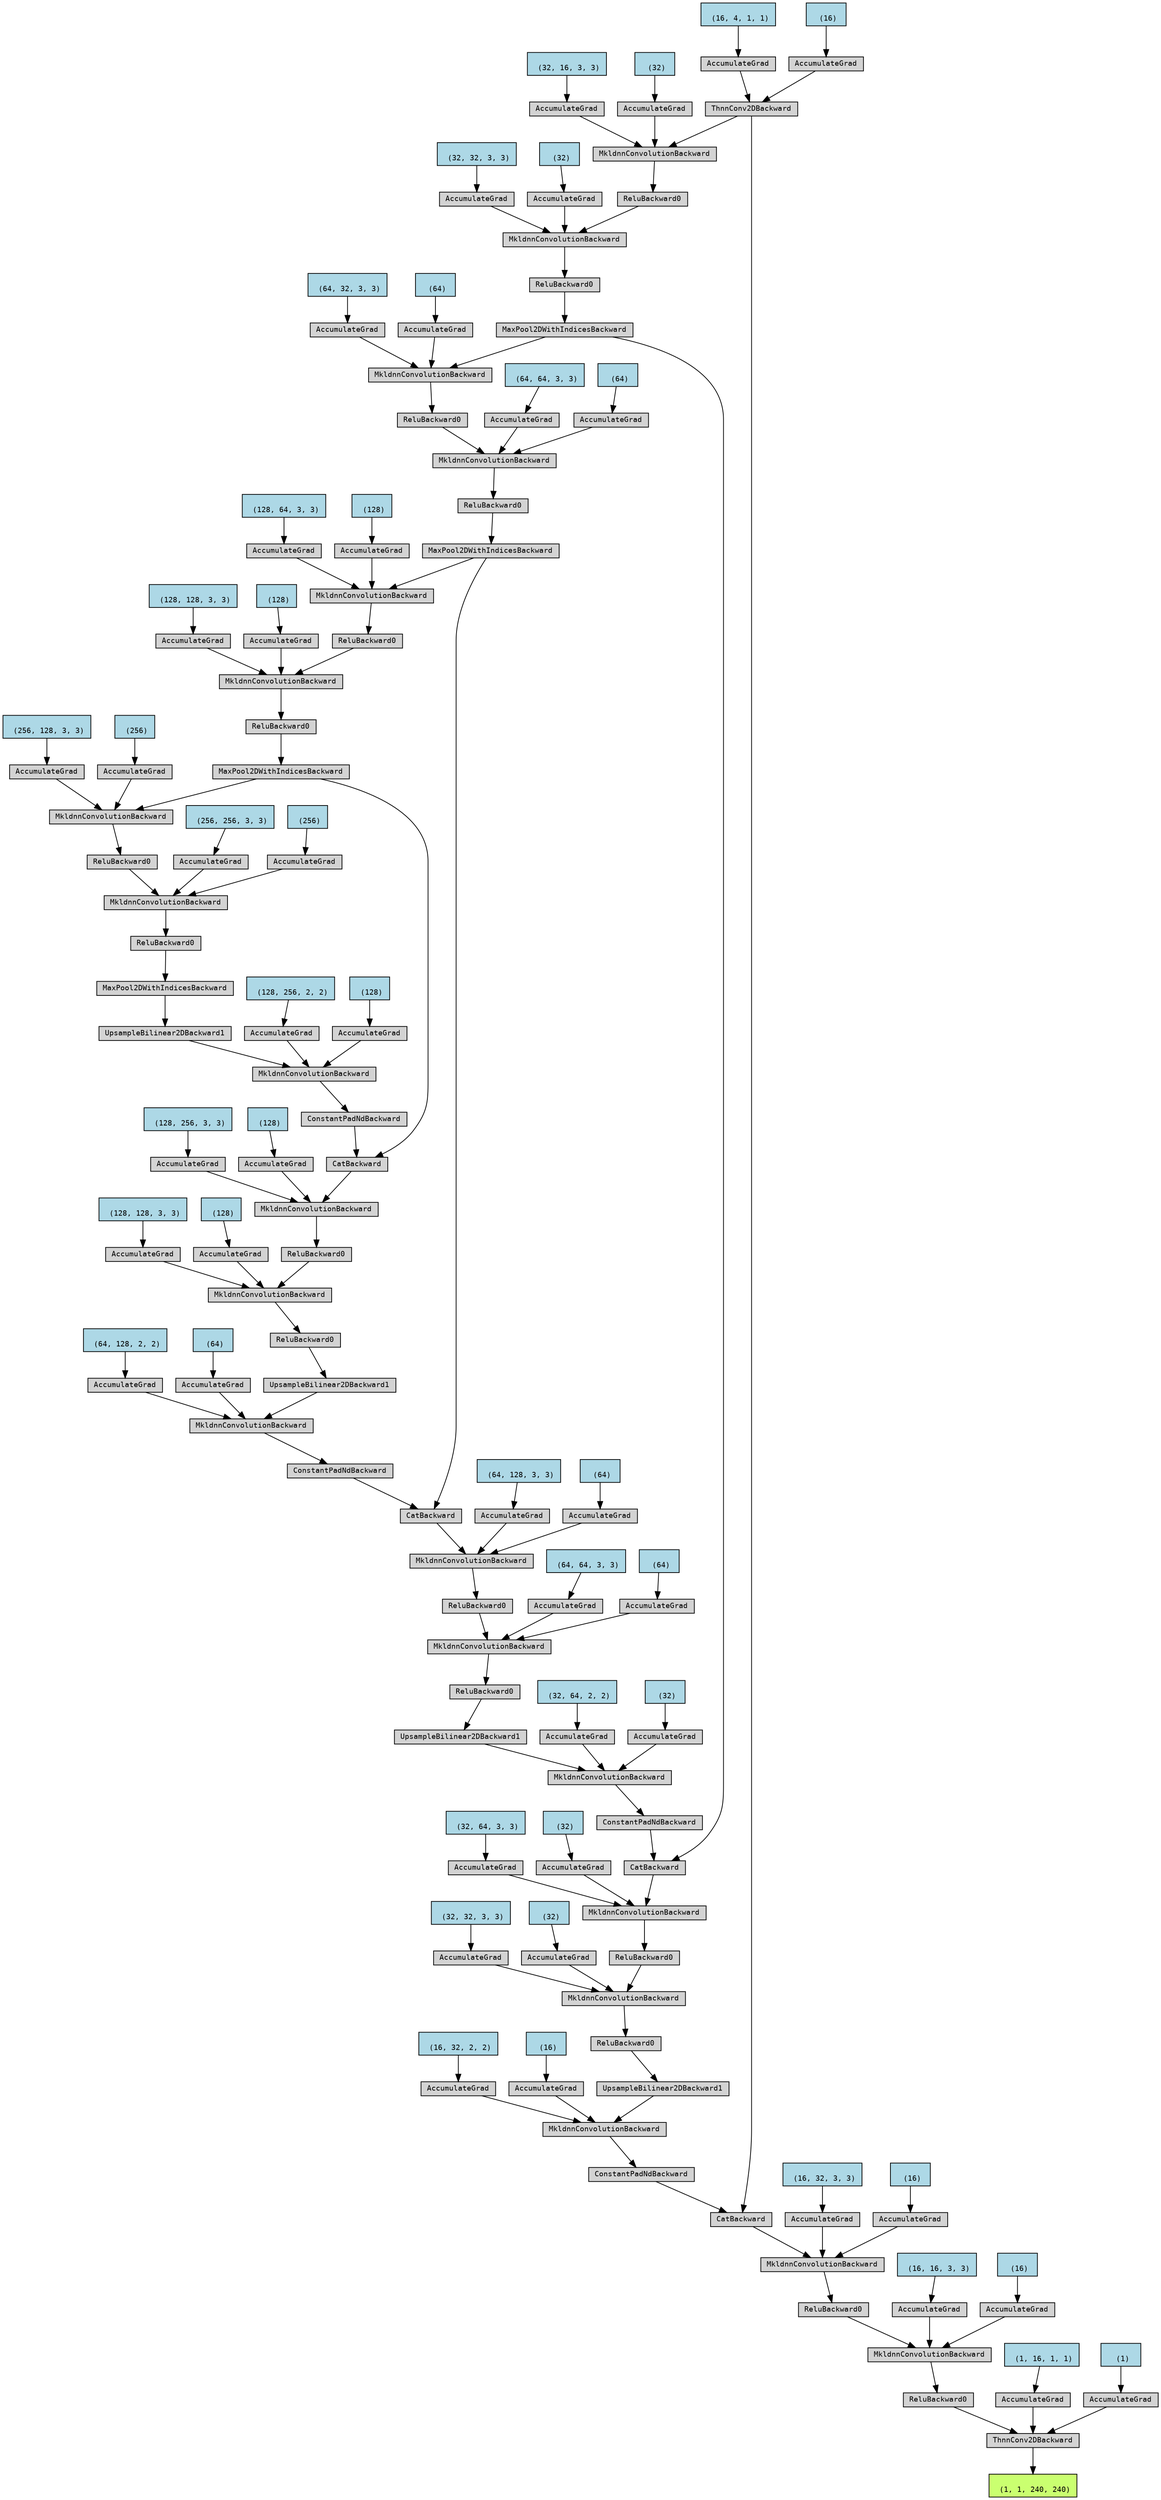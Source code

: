 digraph {
	graph [size="43.35,43.35"]
	node [align=left fontname=monospace fontsize=10 height=0.2 ranksep=0.1 shape=box style=filled]
	140479984414936 [label="
 (1, 1, 240, 240)" fillcolor=darkolivegreen1]
	140479992228160 [label=ThnnConv2DBackward]
	140480021994688 -> 140479992228160
	140480021994688 [label=ReluBackward0]
	140479987356056 -> 140480021994688
	140479987356056 [label=MkldnnConvolutionBackward]
	140479987356728 -> 140479987356056
	140479987356728 [label=ReluBackward0]
	140479987356896 -> 140479987356728
	140479987356896 [label=MkldnnConvolutionBackward]
	140479987357064 -> 140479987356896
	140479987357064 [label=CatBackward]
	140479987357288 -> 140479987357064
	140479987357288 [label=ThnnConv2DBackward]
	140479987357456 -> 140479987357288
	140484555598728 [label="
 (16, 4, 1, 1)" fillcolor=lightblue]
	140484555598728 -> 140479987357456
	140479987357456 [label=AccumulateGrad]
	140479987357512 -> 140479987357288
	140484555598800 [label="
 (16)" fillcolor=lightblue]
	140484555598800 -> 140479987357512
	140479987357512 [label=AccumulateGrad]
	140479987357344 -> 140479987357064
	140479987357344 [label=ConstantPadNdBackward]
	140479987195688 -> 140479987357344
	140479987195688 [label=MkldnnConvolutionBackward]
	140479987357624 -> 140479987195688
	140479987357624 [label=UpsampleBilinear2DBackward1]
	140479987357848 -> 140479987357624
	140479987357848 [label=ReluBackward0]
	140479987357960 -> 140479987357848
	140479987357960 [label=MkldnnConvolutionBackward]
	140479987358072 -> 140479987357960
	140479987358072 [label=ReluBackward0]
	140479987358296 -> 140479987358072
	140479987358296 [label=MkldnnConvolutionBackward]
	140479987358408 -> 140479987358296
	140479987358408 [label=CatBackward]
	140479987358632 -> 140479987358408
	140479987358632 [label=MaxPool2DWithIndicesBackward]
	140479987358800 -> 140479987358632
	140479987358800 [label=ReluBackward0]
	140479987358912 -> 140479987358800
	140479987358912 [label=MkldnnConvolutionBackward]
	140479987359024 -> 140479987358912
	140479987359024 [label=ReluBackward0]
	140479987359248 -> 140479987359024
	140479987359248 [label=MkldnnConvolutionBackward]
	140479987357288 -> 140479987359248
	140479987359360 -> 140479987359248
	140484555598656 [label="
 (32, 16, 3, 3)" fillcolor=lightblue]
	140484555598656 -> 140479987359360
	140479987359360 [label=AccumulateGrad]
	140479987359416 -> 140479987359248
	140484555596712 [label="
 (32)" fillcolor=lightblue]
	140484555596712 -> 140479987359416
	140479987359416 [label=AccumulateGrad]
	140479987359080 -> 140479987358912
	140484555596784 [label="
 (32, 32, 3, 3)" fillcolor=lightblue]
	140484555596784 -> 140479987359080
	140479987359080 [label=AccumulateGrad]
	140479987359136 -> 140479987358912
	140484555597000 [label="
 (32)" fillcolor=lightblue]
	140484555597000 -> 140479987359136
	140479987359136 [label=AccumulateGrad]
	140479987358688 -> 140479987358408
	140479987358688 [label=ConstantPadNdBackward]
	140479987358856 -> 140479987358688
	140479987358856 [label=MkldnnConvolutionBackward]
	140479987359192 -> 140479987358856
	140479987359192 [label=UpsampleBilinear2DBackward1]
	140479987359584 -> 140479987359192
	140479987359584 [label=ReluBackward0]
	140479987359696 -> 140479987359584
	140479987359696 [label=MkldnnConvolutionBackward]
	140479984500864 -> 140479987359696
	140479984500864 [label=ReluBackward0]
	140479984501088 -> 140479984500864
	140479984501088 [label=MkldnnConvolutionBackward]
	140479984501200 -> 140479984501088
	140479984501200 [label=CatBackward]
	140479984501424 -> 140479984501200
	140479984501424 [label=MaxPool2DWithIndicesBackward]
	140479984501592 -> 140479984501424
	140479984501592 [label=ReluBackward0]
	140479984501704 -> 140479984501592
	140479984501704 [label=MkldnnConvolutionBackward]
	140479984501816 -> 140479984501704
	140479984501816 [label=ReluBackward0]
	140479984502040 -> 140479984501816
	140479984502040 [label=MkldnnConvolutionBackward]
	140479987358632 -> 140479984502040
	140479984502152 -> 140479984502040
	140484555597432 [label="
 (64, 32, 3, 3)" fillcolor=lightblue]
	140484555597432 -> 140479984502152
	140479984502152 [label=AccumulateGrad]
	140479984502208 -> 140479984502040
	140484555598224 [label="
 (64)" fillcolor=lightblue]
	140484555598224 -> 140479984502208
	140479984502208 [label=AccumulateGrad]
	140479984501872 -> 140479984501704
	140480036024112 [label="
 (64, 64, 3, 3)" fillcolor=lightblue]
	140480036024112 -> 140479984501872
	140479984501872 [label=AccumulateGrad]
	140479984501928 -> 140479984501704
	140480036024256 [label="
 (64)" fillcolor=lightblue]
	140480036024256 -> 140479984501928
	140479984501928 [label=AccumulateGrad]
	140479984501480 -> 140479984501200
	140479984501480 [label=ConstantPadNdBackward]
	140479984501648 -> 140479984501480
	140479984501648 [label=MkldnnConvolutionBackward]
	140479984501984 -> 140479984501648
	140479984501984 [label=UpsampleBilinear2DBackward1]
	140479984502376 -> 140479984501984
	140479984502376 [label=ReluBackward0]
	140479984502488 -> 140479984502376
	140479984502488 [label=MkldnnConvolutionBackward]
	140479984502600 -> 140479984502488
	140479984502600 [label=ReluBackward0]
	140479984502824 -> 140479984502600
	140479984502824 [label=MkldnnConvolutionBackward]
	140479984502936 -> 140479984502824
	140479984502936 [label=CatBackward]
	140479984503160 -> 140479984502936
	140479984503160 [label=MaxPool2DWithIndicesBackward]
	140479984503328 -> 140479984503160
	140479984503328 [label=ReluBackward0]
	140479984503440 -> 140479984503328
	140479984503440 [label=MkldnnConvolutionBackward]
	140479984503552 -> 140479984503440
	140479984503552 [label=ReluBackward0]
	140479984503776 -> 140479984503552
	140479984503776 [label=MkldnnConvolutionBackward]
	140479984501424 -> 140479984503776
	140479984503888 -> 140479984503776
	140480036106528 [label="
 (128, 64, 3, 3)" fillcolor=lightblue]
	140480036106528 -> 140479984503888
	140479984503888 [label=AccumulateGrad]
	140479984503944 -> 140479984503776
	140480036106600 [label="
 (128)" fillcolor=lightblue]
	140480036106600 -> 140479984503944
	140479984503944 [label=AccumulateGrad]
	140479984503608 -> 140479984503440
	140480036106744 [label="
 (128, 128, 3, 3)" fillcolor=lightblue]
	140480036106744 -> 140479984503608
	140479984503608 [label=AccumulateGrad]
	140479984503664 -> 140479984503440
	140480036106888 [label="
 (128)" fillcolor=lightblue]
	140480036106888 -> 140479984503664
	140479984503664 [label=AccumulateGrad]
	140479984503216 -> 140479984502936
	140479984503216 [label=ConstantPadNdBackward]
	140479984503384 -> 140479984503216
	140479984503384 [label=MkldnnConvolutionBackward]
	140479984503720 -> 140479984503384
	140479984503720 [label=UpsampleBilinear2DBackward1]
	140479984504112 -> 140479984503720
	140479984504112 [label=MaxPool2DWithIndicesBackward]
	140479984504224 -> 140479984504112
	140479984504224 [label=ReluBackward0]
	140479984504336 -> 140479984504224
	140479984504336 [label=MkldnnConvolutionBackward]
	140479984504448 -> 140479984504336
	140479984504448 [label=ReluBackward0]
	140479984504672 -> 140479984504448
	140479984504672 [label=MkldnnConvolutionBackward]
	140479984503160 -> 140479984504672
	140479984504784 -> 140479984504672
	140480036107176 [label="
 (256, 128, 3, 3)" fillcolor=lightblue]
	140480036107176 -> 140479984504784
	140479984504784 [label=AccumulateGrad]
	140479984459848 -> 140479984504672
	140480036107248 [label="
 (256)" fillcolor=lightblue]
	140480036107248 -> 140479984459848
	140479984459848 [label=AccumulateGrad]
	140479984504504 -> 140479984504336
	140480036107392 [label="
 (256, 256, 3, 3)" fillcolor=lightblue]
	140480036107392 -> 140479984504504
	140479984504504 [label=AccumulateGrad]
	140479984504560 -> 140479984504336
	140480036107536 [label="
 (256)" fillcolor=lightblue]
	140480036107536 -> 140479984504560
	140479984504560 [label=AccumulateGrad]
	140479984504168 -> 140479984503384
	140480036107896 [label="
 (128, 256, 2, 2)" fillcolor=lightblue]
	140480036107896 -> 140479984504168
	140479984504168 [label=AccumulateGrad]
	140479984504000 -> 140479984503384
	140480036107968 [label="
 (128)" fillcolor=lightblue]
	140480036107968 -> 140479984504000
	140479984504000 [label=AccumulateGrad]
	140479984502992 -> 140479984502824
	140480036108112 [label="
 (128, 256, 3, 3)" fillcolor=lightblue]
	140480036108112 -> 140479984502992
	140479984502992 [label=AccumulateGrad]
	140479984503048 -> 140479984502824
	140480036108256 [label="
 (128)" fillcolor=lightblue]
	140480036108256 -> 140479984503048
	140479984503048 [label=AccumulateGrad]
	140479984502656 -> 140479984502488
	140480036108184 [label="
 (128, 128, 3, 3)" fillcolor=lightblue]
	140480036108184 -> 140479984502656
	140479984502656 [label=AccumulateGrad]
	140479984502712 -> 140479984502488
	140480036108472 [label="
 (128)" fillcolor=lightblue]
	140480036108472 -> 140479984502712
	140479984502712 [label=AccumulateGrad]
	140479984502432 -> 140479984501648
	140480036108760 [label="
 (64, 128, 2, 2)" fillcolor=lightblue]
	140480036108760 -> 140479984502432
	140479984502432 [label=AccumulateGrad]
	140479984502264 -> 140479984501648
	140480036108832 [label="
 (64)" fillcolor=lightblue]
	140480036108832 -> 140479984502264
	140479984502264 [label=AccumulateGrad]
	140479984501256 -> 140479984501088
	140480036108976 [label="
 (64, 128, 3, 3)" fillcolor=lightblue]
	140480036108976 -> 140479984501256
	140479984501256 [label=AccumulateGrad]
	140479984501312 -> 140479984501088
	140480036109120 [label="
 (64)" fillcolor=lightblue]
	140480036109120 -> 140479984501312
	140479984501312 [label=AccumulateGrad]
	140479984500920 -> 140479987359696
	140480036109048 [label="
 (64, 64, 3, 3)" fillcolor=lightblue]
	140480036109048 -> 140479984500920
	140479984500920 [label=AccumulateGrad]
	140479984500976 -> 140479987359696
	140480036109336 [label="
 (64)" fillcolor=lightblue]
	140480036109336 -> 140479984500976
	140479984500976 [label=AccumulateGrad]
	140479987359640 -> 140479987358856
	140480036109624 [label="
 (32, 64, 2, 2)" fillcolor=lightblue]
	140480036109624 -> 140479987359640
	140479987359640 [label=AccumulateGrad]
	140479987359472 -> 140479987358856
	140480036109696 [label="
 (32)" fillcolor=lightblue]
	140480036109696 -> 140479987359472
	140479987359472 [label=AccumulateGrad]
	140479987358464 -> 140479987358296
	140480036109840 [label="
 (32, 64, 3, 3)" fillcolor=lightblue]
	140480036109840 -> 140479987358464
	140479987358464 [label=AccumulateGrad]
	140479987358520 -> 140479987358296
	140480036109984 [label="
 (32)" fillcolor=lightblue]
	140480036109984 -> 140479987358520
	140479987358520 [label=AccumulateGrad]
	140479987358128 -> 140479987357960
	140480036109912 [label="
 (32, 32, 3, 3)" fillcolor=lightblue]
	140480036109912 -> 140479987358128
	140479987358128 [label=AccumulateGrad]
	140479987358184 -> 140479987357960
	140480036110200 [label="
 (32)" fillcolor=lightblue]
	140480036110200 -> 140479987358184
	140479987358184 [label=AccumulateGrad]
	140479987357680 -> 140479987195688
	140480036196568 [label="
 (16, 32, 2, 2)" fillcolor=lightblue]
	140480036196568 -> 140479987357680
	140479987357680 [label=AccumulateGrad]
	140479987357736 -> 140479987195688
	140480036196640 [label="
 (16)" fillcolor=lightblue]
	140480036196640 -> 140479987357736
	140479987357736 [label=AccumulateGrad]
	140479987357120 -> 140479987356896
	140480036196784 [label="
 (16, 32, 3, 3)" fillcolor=lightblue]
	140480036196784 -> 140479987357120
	140479987357120 [label=AccumulateGrad]
	140479987357176 -> 140479987356896
	140480036196928 [label="
 (16)" fillcolor=lightblue]
	140480036196928 -> 140479987357176
	140479987357176 [label=AccumulateGrad]
	140479987356952 -> 140479987356056
	140480036196856 [label="
 (16, 16, 3, 3)" fillcolor=lightblue]
	140480036196856 -> 140479987356952
	140479987356952 [label=AccumulateGrad]
	140479987356840 -> 140479987356056
	140480036197144 [label="
 (16)" fillcolor=lightblue]
	140480036197144 -> 140479987356840
	140479987356840 [label=AccumulateGrad]
	140480036059904 -> 140479992228160
	140480036197360 [label="
 (1, 16, 1, 1)" fillcolor=lightblue]
	140480036197360 -> 140480036059904
	140480036059904 [label=AccumulateGrad]
	140479987356616 -> 140479992228160
	140480036197432 [label="
 (1)" fillcolor=lightblue]
	140480036197432 -> 140479987356616
	140479987356616 [label=AccumulateGrad]
	140479992228160 -> 140479984414936
}
